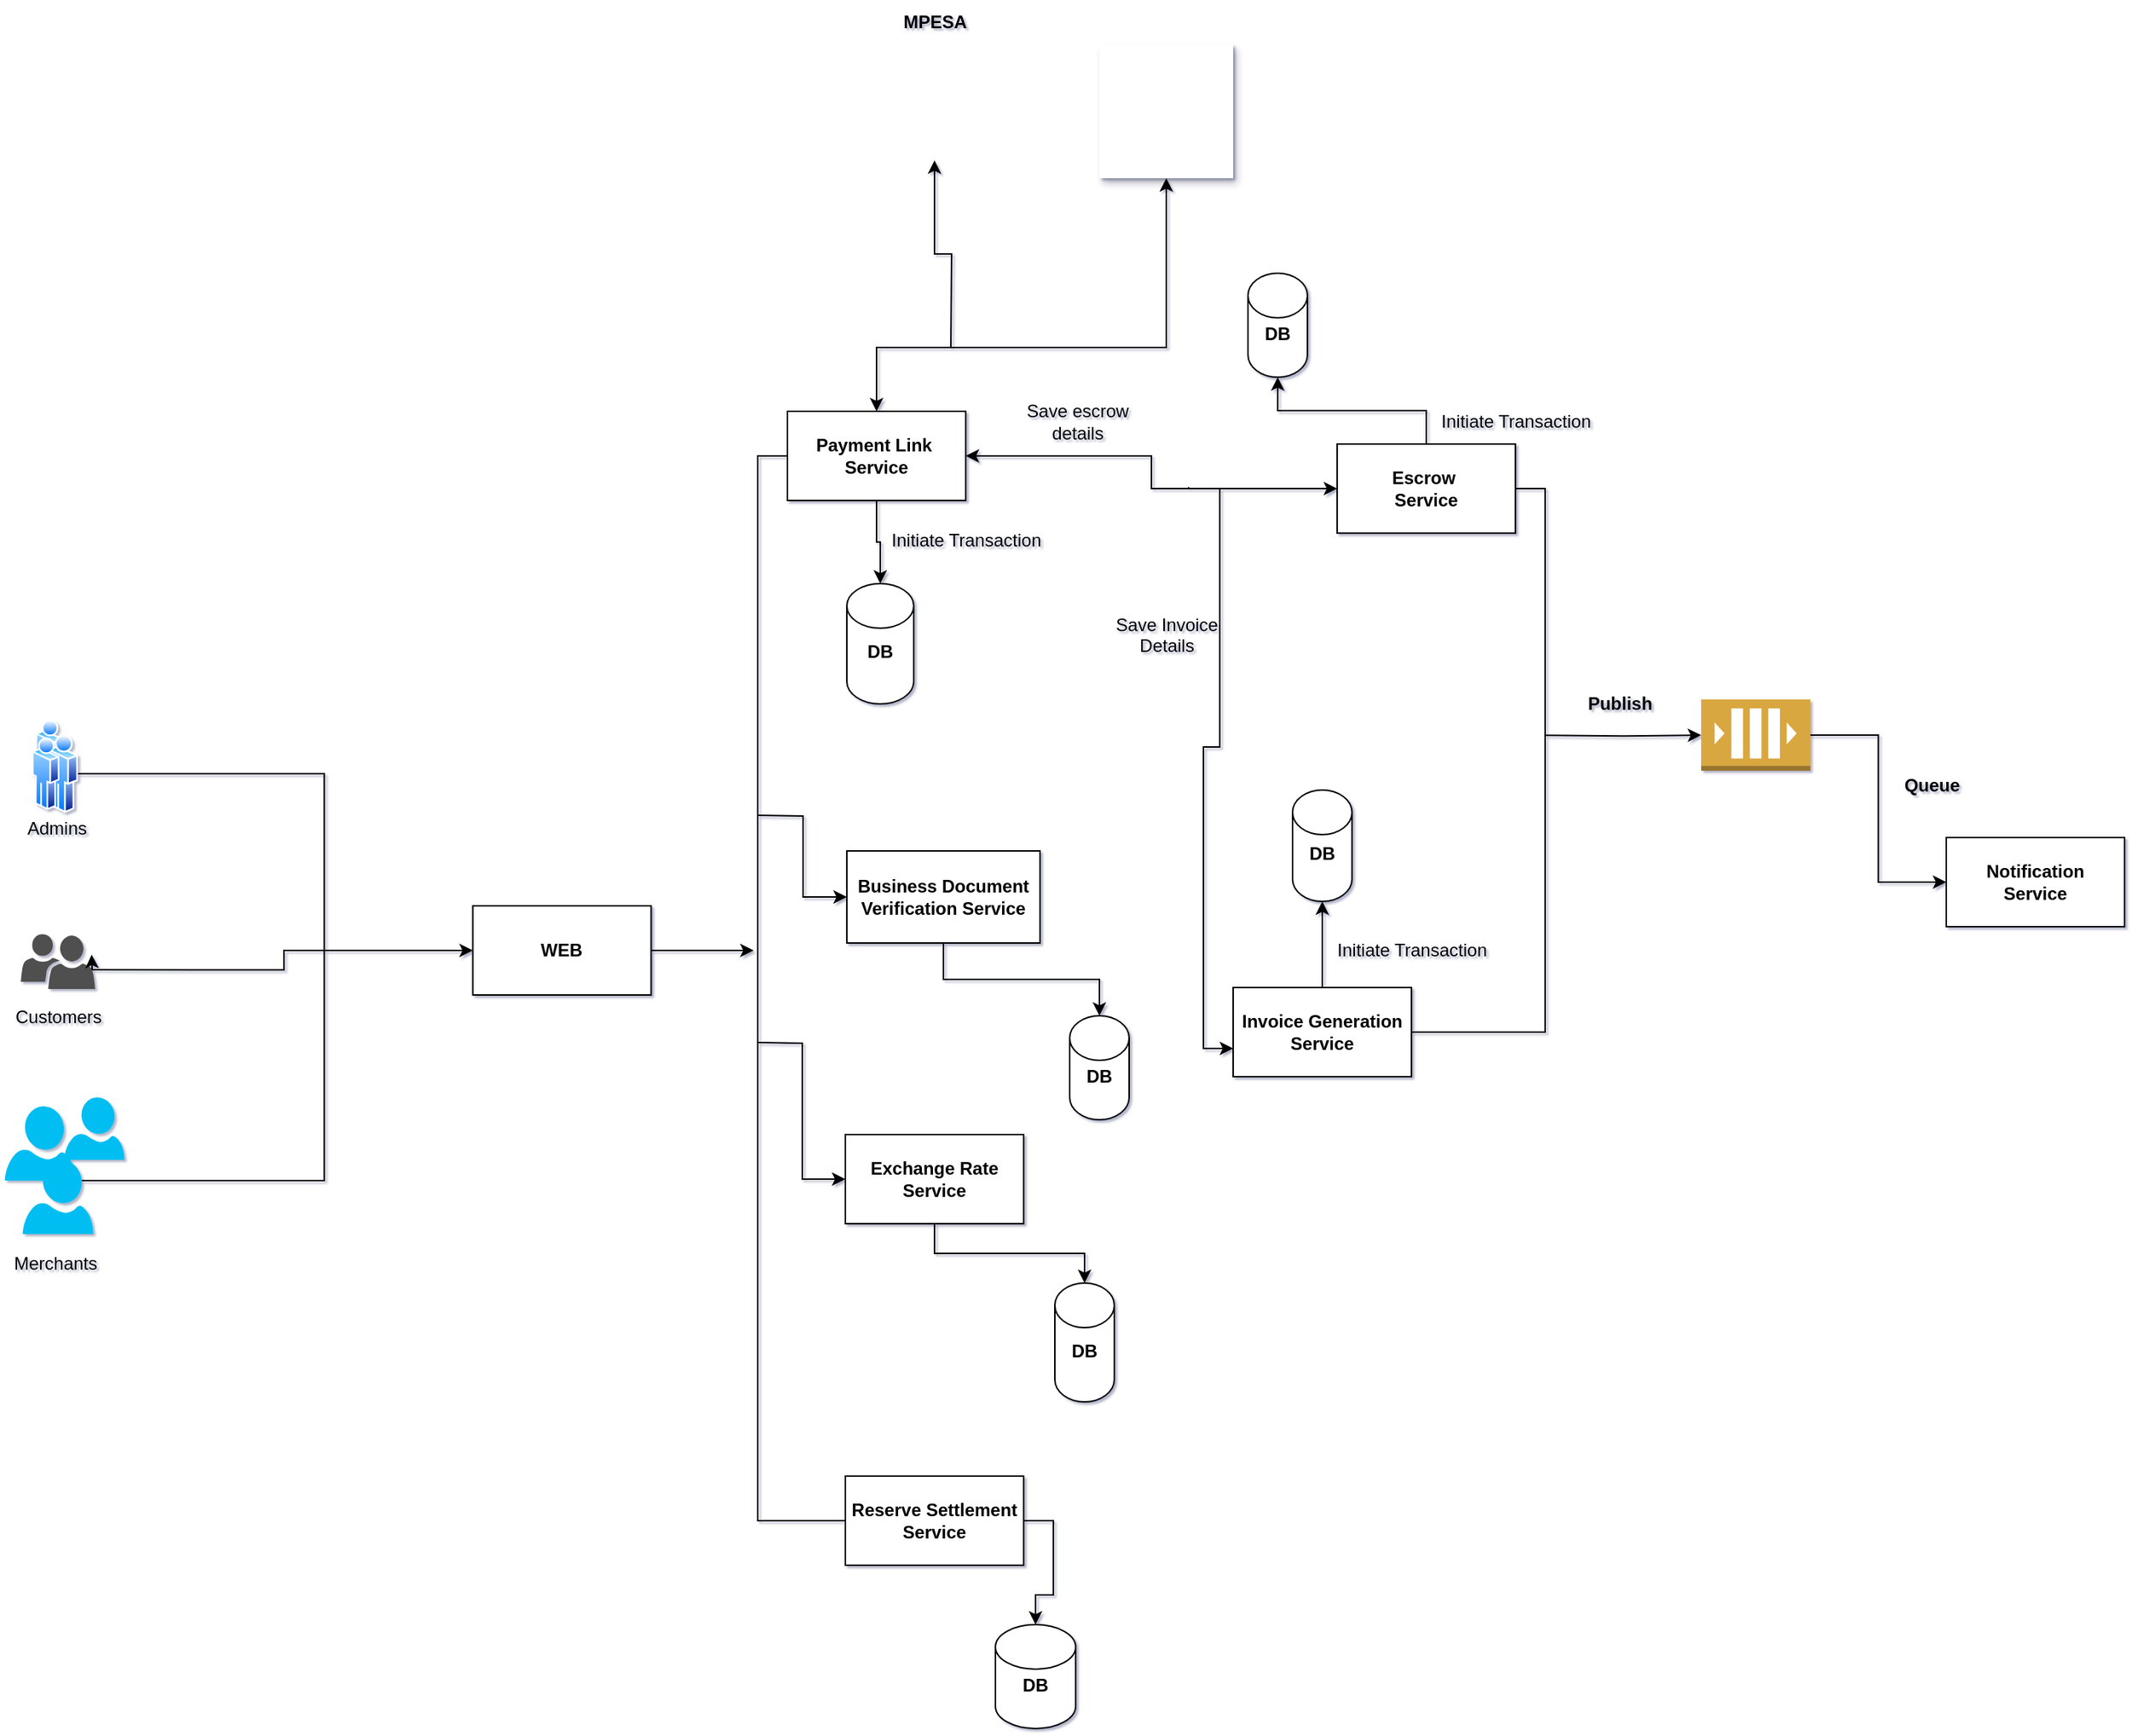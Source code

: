 <mxfile version="24.0.2" type="github">
  <diagram name="Page-1" id="eYNl6oVc8lXeLFPRdGsU">
    <mxGraphModel dx="1122" dy="1853" grid="1" gridSize="10" guides="1" tooltips="1" connect="1" arrows="1" fold="1" page="1" pageScale="1" pageWidth="850" pageHeight="1100" background="none" math="0" shadow="1">
      <root>
        <mxCell id="0" />
        <mxCell id="1" parent="0" />
        <mxCell id="5nQwqd4CATbJl3UrIqld-53" style="edgeStyle=orthogonalEdgeStyle;rounded=0;orthogonalLoop=1;jettySize=auto;html=1;exitX=0;exitY=0.5;exitDx=0;exitDy=0;entryX=0;entryY=0.5;entryDx=0;entryDy=0;" edge="1" parent="1" target="5nQwqd4CATbJl3UrIqld-46">
          <mxGeometry relative="1" as="geometry">
            <mxPoint x="640" y="315" as="sourcePoint" />
          </mxGeometry>
        </mxCell>
        <mxCell id="5nQwqd4CATbJl3UrIqld-34" style="edgeStyle=elbowEdgeStyle;rounded=0;orthogonalLoop=1;jettySize=auto;html=1;exitX=1;exitY=0.5;exitDx=0;exitDy=0;elbow=vertical;entryX=0.84;entryY=0.28;entryDx=0;entryDy=0;entryPerimeter=0;startArrow=none;startFill=0;strokeColor=default;endArrow=none;endFill=0;" edge="1" parent="1" source="5nQwqd4CATbJl3UrIqld-15" target="5nQwqd4CATbJl3UrIqld-20">
          <mxGeometry relative="1" as="geometry">
            <mxPoint x="389.25" y="565" as="targetPoint" />
            <Array as="points">
              <mxPoint x="348.25" y="280" />
            </Array>
          </mxGeometry>
        </mxCell>
        <mxCell id="5nQwqd4CATbJl3UrIqld-12" value="" style="verticalLabelPosition=bottom;html=1;verticalAlign=top;align=center;strokeColor=none;fillColor=#00BEF2;shape=mxgraph.azure.user;" vertex="1" parent="1">
          <mxGeometry x="133.25" y="511" width="47.5" height="50" as="geometry" />
        </mxCell>
        <mxCell id="5nQwqd4CATbJl3UrIqld-14" value="" style="image;aspect=fixed;perimeter=ellipsePerimeter;html=1;align=center;shadow=0;dashed=0;spacingTop=3;image=img/lib/active_directory/user.svg;" vertex="1" parent="1">
          <mxGeometry x="154" y="250" width="18.5" height="50" as="geometry" />
        </mxCell>
        <mxCell id="5nQwqd4CATbJl3UrIqld-15" value="" style="image;aspect=fixed;perimeter=ellipsePerimeter;html=1;align=center;shadow=0;dashed=0;spacingTop=3;image=img/lib/active_directory/user.svg;" vertex="1" parent="1">
          <mxGeometry x="162.5" y="260" width="20" height="54.05" as="geometry" />
        </mxCell>
        <mxCell id="5nQwqd4CATbJl3UrIqld-16" value="" style="image;aspect=fixed;perimeter=ellipsePerimeter;html=1;align=center;shadow=0;dashed=0;spacingTop=3;image=img/lib/active_directory/user.svg;" vertex="1" parent="1">
          <mxGeometry x="151.5" y="262" width="18.5" height="50" as="geometry" />
        </mxCell>
        <mxCell id="5nQwqd4CATbJl3UrIqld-20" value="" style="verticalLabelPosition=bottom;html=1;verticalAlign=top;align=center;strokeColor=none;fillColor=#00BEF2;shape=mxgraph.azure.user;" vertex="1" parent="1">
          <mxGeometry x="145.25" y="547" width="47.5" height="50" as="geometry" />
        </mxCell>
        <mxCell id="5nQwqd4CATbJl3UrIqld-21" value="" style="verticalLabelPosition=bottom;html=1;verticalAlign=top;align=center;strokeColor=none;fillColor=#00BEF2;shape=mxgraph.azure.user;" vertex="1" parent="1">
          <mxGeometry x="173.25" y="505" width="40.5" height="42" as="geometry" />
        </mxCell>
        <mxCell id="5nQwqd4CATbJl3UrIqld-39" style="edgeStyle=orthogonalEdgeStyle;rounded=0;orthogonalLoop=1;jettySize=auto;html=1;exitX=0.96;exitY=0.65;exitDx=0;exitDy=0;exitPerimeter=0;entryX=0;entryY=0.5;entryDx=0;entryDy=0;" edge="1" parent="1" source="5nQwqd4CATbJl3UrIqld-22" target="5nQwqd4CATbJl3UrIqld-38">
          <mxGeometry relative="1" as="geometry" />
        </mxCell>
        <mxCell id="5nQwqd4CATbJl3UrIqld-22" value="" style="sketch=0;pointerEvents=1;shadow=0;dashed=0;html=1;strokeColor=none;labelPosition=center;verticalLabelPosition=bottom;verticalAlign=top;align=center;fillColor=#505050;shape=mxgraph.mscae.intune.user_group" vertex="1" parent="1">
          <mxGeometry x="144" y="395" width="50" height="37" as="geometry" />
        </mxCell>
        <mxCell id="5nQwqd4CATbJl3UrIqld-23" value="Merchants" style="text;html=1;align=center;verticalAlign=middle;resizable=0;points=[];autosize=1;strokeColor=none;fillColor=none;" vertex="1" parent="1">
          <mxGeometry x="130" y="604" width="74" height="26" as="geometry" />
        </mxCell>
        <mxCell id="5nQwqd4CATbJl3UrIqld-24" value="Customers" style="text;html=1;align=center;verticalAlign=middle;resizable=0;points=[];autosize=1;strokeColor=none;fillColor=none;" vertex="1" parent="1">
          <mxGeometry x="131" y="438" width="76" height="26" as="geometry" />
        </mxCell>
        <mxCell id="5nQwqd4CATbJl3UrIqld-25" value="Admins" style="text;html=1;align=center;verticalAlign=middle;resizable=0;points=[];autosize=1;strokeColor=none;fillColor=none;" vertex="1" parent="1">
          <mxGeometry x="139.25" y="311" width="58" height="26" as="geometry" />
        </mxCell>
        <mxCell id="5nQwqd4CATbJl3UrIqld-40" style="edgeStyle=orthogonalEdgeStyle;rounded=0;orthogonalLoop=1;jettySize=auto;html=1;exitX=1;exitY=0.5;exitDx=0;exitDy=0;" edge="1" parent="1" source="5nQwqd4CATbJl3UrIqld-38">
          <mxGeometry relative="1" as="geometry">
            <mxPoint x="637.25" y="406" as="targetPoint" />
          </mxGeometry>
        </mxCell>
        <mxCell id="5nQwqd4CATbJl3UrIqld-38" value="&lt;b&gt;WEB&lt;/b&gt;" style="rounded=0;whiteSpace=wrap;html=1;" vertex="1" parent="1">
          <mxGeometry x="448.25" y="376" width="120" height="60" as="geometry" />
        </mxCell>
        <mxCell id="5nQwqd4CATbJl3UrIqld-52" style="edgeStyle=orthogonalEdgeStyle;rounded=0;orthogonalLoop=1;jettySize=auto;html=1;exitX=0;exitY=0.5;exitDx=0;exitDy=0;entryX=0;entryY=0.5;entryDx=0;entryDy=0;endArrow=none;endFill=0;" edge="1" parent="1" source="5nQwqd4CATbJl3UrIqld-43" target="5nQwqd4CATbJl3UrIqld-47">
          <mxGeometry relative="1" as="geometry" />
        </mxCell>
        <mxCell id="5nQwqd4CATbJl3UrIqld-58" style="edgeStyle=orthogonalEdgeStyle;rounded=0;orthogonalLoop=1;jettySize=auto;html=1;exitX=0.5;exitY=1;exitDx=0;exitDy=0;" edge="1" parent="1" source="5nQwqd4CATbJl3UrIqld-43" target="5nQwqd4CATbJl3UrIqld-59">
          <mxGeometry relative="1" as="geometry">
            <mxPoint x="940" y="160" as="targetPoint" />
          </mxGeometry>
        </mxCell>
        <mxCell id="5nQwqd4CATbJl3UrIqld-86" style="edgeStyle=orthogonalEdgeStyle;rounded=0;orthogonalLoop=1;jettySize=auto;html=1;exitX=1;exitY=0.5;exitDx=0;exitDy=0;entryX=0;entryY=0.5;entryDx=0;entryDy=0;startArrow=classic;startFill=1;" edge="1" parent="1" source="5nQwqd4CATbJl3UrIqld-43" target="5nQwqd4CATbJl3UrIqld-57">
          <mxGeometry relative="1" as="geometry" />
        </mxCell>
        <mxCell id="5nQwqd4CATbJl3UrIqld-43" value="&lt;b&gt;Payment Link&amp;nbsp;&lt;/b&gt;&lt;div&gt;&lt;b&gt;Service&lt;/b&gt;&lt;/div&gt;" style="rounded=0;whiteSpace=wrap;html=1;" vertex="1" parent="1">
          <mxGeometry x="660" y="43" width="120" height="60" as="geometry" />
        </mxCell>
        <mxCell id="5nQwqd4CATbJl3UrIqld-54" style="edgeStyle=orthogonalEdgeStyle;rounded=0;orthogonalLoop=1;jettySize=auto;html=1;exitX=0;exitY=0.5;exitDx=0;exitDy=0;entryX=0;entryY=0.5;entryDx=0;entryDy=0;" edge="1" parent="1" target="5nQwqd4CATbJl3UrIqld-44">
          <mxGeometry relative="1" as="geometry">
            <mxPoint x="640" y="468" as="sourcePoint" />
          </mxGeometry>
        </mxCell>
        <mxCell id="5nQwqd4CATbJl3UrIqld-81" style="edgeStyle=orthogonalEdgeStyle;rounded=0;orthogonalLoop=1;jettySize=auto;html=1;exitX=0.5;exitY=1;exitDx=0;exitDy=0;" edge="1" parent="1" source="5nQwqd4CATbJl3UrIqld-44" target="5nQwqd4CATbJl3UrIqld-82">
          <mxGeometry relative="1" as="geometry">
            <mxPoint x="880" y="470" as="targetPoint" />
          </mxGeometry>
        </mxCell>
        <mxCell id="5nQwqd4CATbJl3UrIqld-44" value="&lt;b&gt;Exchange Rate Service&lt;/b&gt;" style="rounded=0;whiteSpace=wrap;html=1;" vertex="1" parent="1">
          <mxGeometry x="699" y="530" width="120" height="60" as="geometry" />
        </mxCell>
        <mxCell id="5nQwqd4CATbJl3UrIqld-79" style="edgeStyle=orthogonalEdgeStyle;rounded=0;orthogonalLoop=1;jettySize=auto;html=1;exitX=0.5;exitY=1;exitDx=0;exitDy=0;" edge="1" parent="1" source="5nQwqd4CATbJl3UrIqld-46" target="5nQwqd4CATbJl3UrIqld-80">
          <mxGeometry relative="1" as="geometry">
            <mxPoint x="860" y="310" as="targetPoint" />
          </mxGeometry>
        </mxCell>
        <mxCell id="5nQwqd4CATbJl3UrIqld-46" value="&lt;b&gt;Business Document Verification Service&lt;/b&gt;" style="rounded=0;whiteSpace=wrap;html=1;" vertex="1" parent="1">
          <mxGeometry x="700" y="339" width="130" height="62" as="geometry" />
        </mxCell>
        <mxCell id="5nQwqd4CATbJl3UrIqld-98" style="edgeStyle=orthogonalEdgeStyle;rounded=0;orthogonalLoop=1;jettySize=auto;html=1;exitX=1;exitY=0.5;exitDx=0;exitDy=0;" edge="1" parent="1" source="5nQwqd4CATbJl3UrIqld-47" target="5nQwqd4CATbJl3UrIqld-99">
          <mxGeometry relative="1" as="geometry">
            <mxPoint x="840" y="840.0" as="targetPoint" />
          </mxGeometry>
        </mxCell>
        <mxCell id="5nQwqd4CATbJl3UrIqld-47" value="&lt;b&gt;Reserve Settlement&lt;/b&gt;&lt;div&gt;&lt;b&gt;Service&lt;/b&gt;&lt;/div&gt;" style="rounded=0;whiteSpace=wrap;html=1;" vertex="1" parent="1">
          <mxGeometry x="699" y="760" width="120" height="60" as="geometry" />
        </mxCell>
        <mxCell id="5nQwqd4CATbJl3UrIqld-108" style="edgeStyle=orthogonalEdgeStyle;rounded=0;orthogonalLoop=1;jettySize=auto;html=1;exitX=1;exitY=0.5;exitDx=0;exitDy=0;entryX=1;entryY=0.5;entryDx=0;entryDy=0;startArrow=none;startFill=0;endFill=0;anchorPointDirection=1;strokeColor=default;endArrow=none;" edge="1" parent="1" source="5nQwqd4CATbJl3UrIqld-57" target="5nQwqd4CATbJl3UrIqld-87">
          <mxGeometry relative="1" as="geometry" />
        </mxCell>
        <mxCell id="5nQwqd4CATbJl3UrIqld-57" value="&lt;b&gt;Escrow&amp;nbsp;&lt;/b&gt;&lt;div&gt;&lt;b&gt;Service&lt;/b&gt;&lt;/div&gt;" style="rounded=0;whiteSpace=wrap;html=1;" vertex="1" parent="1">
          <mxGeometry x="1030" y="65" width="120" height="60" as="geometry" />
        </mxCell>
        <mxCell id="5nQwqd4CATbJl3UrIqld-59" value="&lt;b&gt;DB&lt;/b&gt;&lt;div&gt;&lt;br&gt;&lt;/div&gt;" style="shape=cylinder3;whiteSpace=wrap;html=1;boundedLbl=1;backgroundOutline=1;size=15;" vertex="1" parent="1">
          <mxGeometry x="700" y="159" width="45" height="81" as="geometry" />
        </mxCell>
        <mxCell id="5nQwqd4CATbJl3UrIqld-61" value="&lt;b&gt;DB&lt;/b&gt;&lt;div&gt;&lt;br&gt;&lt;/div&gt;" style="shape=cylinder3;whiteSpace=wrap;html=1;boundedLbl=1;backgroundOutline=1;size=15;" vertex="1" parent="1">
          <mxGeometry x="970" y="-50" width="40" height="70" as="geometry" />
        </mxCell>
        <mxCell id="5nQwqd4CATbJl3UrIqld-63" value="Initiate Transaction" style="text;html=1;align=center;verticalAlign=middle;resizable=0;points=[];autosize=1;strokeColor=none;fillColor=none;" vertex="1" parent="1">
          <mxGeometry x="720" y="115" width="120" height="30" as="geometry" />
        </mxCell>
        <mxCell id="5nQwqd4CATbJl3UrIqld-65" value="Initiate Transaction" style="text;html=1;align=center;verticalAlign=middle;resizable=0;points=[];autosize=1;strokeColor=none;fillColor=none;" vertex="1" parent="1">
          <mxGeometry x="1090" y="35" width="120" height="30" as="geometry" />
        </mxCell>
        <mxCell id="5nQwqd4CATbJl3UrIqld-66" value="Save escrow&lt;div&gt;details&lt;/div&gt;" style="text;html=1;align=center;verticalAlign=middle;resizable=0;points=[];autosize=1;strokeColor=none;fillColor=none;" vertex="1" parent="1">
          <mxGeometry x="810" y="30" width="90" height="40" as="geometry" />
        </mxCell>
        <mxCell id="5nQwqd4CATbJl3UrIqld-70" style="edgeStyle=orthogonalEdgeStyle;rounded=0;orthogonalLoop=1;jettySize=auto;html=1;exitX=0.5;exitY=0;exitDx=0;exitDy=0;startArrow=classic;startFill=1;flowAnimation=0;" edge="1" parent="1" source="5nQwqd4CATbJl3UrIqld-43" target="5nQwqd4CATbJl3UrIqld-72">
          <mxGeometry relative="1" as="geometry">
            <mxPoint x="910" y="-90" as="targetPoint" />
            <Array as="points">
              <mxPoint x="720" />
            </Array>
          </mxGeometry>
        </mxCell>
        <mxCell id="5nQwqd4CATbJl3UrIqld-72" value="" style="shape=image;html=1;verticalAlign=top;verticalLabelPosition=bottom;labelBackgroundColor=#ffffff;imageAspect=0;aspect=fixed;image=https://cdn3.iconfinder.com/data/icons/payment-method-1/64/_Mastercard-128.png;shadow=1;textShadow=1;imageBackground=default;" vertex="1" parent="1">
          <mxGeometry x="870" y="-204" width="90" height="90" as="geometry" />
        </mxCell>
        <mxCell id="5nQwqd4CATbJl3UrIqld-96" style="edgeStyle=orthogonalEdgeStyle;rounded=0;orthogonalLoop=1;jettySize=auto;html=1;entryX=0.5;entryY=1;entryDx=0;entryDy=0;" edge="1" parent="1" target="5nQwqd4CATbJl3UrIqld-76">
          <mxGeometry relative="1" as="geometry">
            <mxPoint x="770" as="sourcePoint" />
          </mxGeometry>
        </mxCell>
        <mxCell id="5nQwqd4CATbJl3UrIqld-76" value="" style="shape=image;html=1;verticalAlign=top;verticalLabelPosition=bottom;labelBackgroundColor=#ffffff;imageAspect=0;aspect=fixed;image=https://cdn4.iconfinder.com/data/icons/48-bubbles/48/04.Bank-128.png" vertex="1" parent="1">
          <mxGeometry x="720" y="-204" width="78" height="78" as="geometry" />
        </mxCell>
        <mxCell id="5nQwqd4CATbJl3UrIqld-80" value="&lt;b&gt;DB&lt;/b&gt;&lt;div&gt;&lt;br&gt;&lt;/div&gt;" style="shape=cylinder3;whiteSpace=wrap;html=1;boundedLbl=1;backgroundOutline=1;size=15;" vertex="1" parent="1">
          <mxGeometry x="850" y="450" width="40" height="70" as="geometry" />
        </mxCell>
        <mxCell id="5nQwqd4CATbJl3UrIqld-82" value="&lt;b&gt;DB&lt;/b&gt;&lt;div&gt;&lt;br&gt;&lt;/div&gt;" style="shape=cylinder3;whiteSpace=wrap;html=1;boundedLbl=1;backgroundOutline=1;size=15;" vertex="1" parent="1">
          <mxGeometry x="840" y="630" width="40" height="80" as="geometry" />
        </mxCell>
        <mxCell id="5nQwqd4CATbJl3UrIqld-83" value="&lt;b&gt;MPESA&lt;/b&gt;" style="text;html=1;align=center;verticalAlign=middle;resizable=0;points=[];autosize=1;strokeColor=none;fillColor=none;" vertex="1" parent="1">
          <mxGeometry x="724" y="-234" width="70" height="30" as="geometry" />
        </mxCell>
        <mxCell id="5nQwqd4CATbJl3UrIqld-109" style="edgeStyle=orthogonalEdgeStyle;rounded=0;orthogonalLoop=1;jettySize=auto;html=1;exitX=0;exitY=0.5;exitDx=0;exitDy=0;entryX=0;entryY=0.5;entryDx=0;entryDy=0;" edge="1" parent="1">
          <mxGeometry relative="1" as="geometry">
            <mxPoint x="960" y="472" as="targetPoint" />
            <mxPoint x="930" y="94" as="sourcePoint" />
            <Array as="points">
              <mxPoint x="951" y="95" />
              <mxPoint x="951" y="269" />
              <mxPoint x="940" y="269" />
              <mxPoint x="940" y="472" />
            </Array>
          </mxGeometry>
        </mxCell>
        <mxCell id="5nQwqd4CATbJl3UrIqld-87" value="&lt;b&gt;Invoice Generation&lt;/b&gt;&lt;div&gt;&lt;b&gt;Service&lt;/b&gt;&lt;/div&gt;" style="rounded=0;whiteSpace=wrap;html=1;" vertex="1" parent="1">
          <mxGeometry x="960" y="431" width="120" height="60" as="geometry" />
        </mxCell>
        <mxCell id="5nQwqd4CATbJl3UrIqld-91" value="&lt;b&gt;DB&lt;/b&gt;&lt;div&gt;&lt;br&gt;&lt;/div&gt;" style="shape=cylinder3;whiteSpace=wrap;html=1;boundedLbl=1;backgroundOutline=1;size=15;" vertex="1" parent="1">
          <mxGeometry x="1000" y="298" width="40" height="75" as="geometry" />
        </mxCell>
        <mxCell id="5nQwqd4CATbJl3UrIqld-92" value="Save Invoice&lt;div&gt;Details&lt;/div&gt;&lt;div&gt;&lt;br&gt;&lt;/div&gt;" style="text;html=1;align=center;verticalAlign=middle;resizable=0;points=[];autosize=1;strokeColor=none;fillColor=none;" vertex="1" parent="1">
          <mxGeometry x="870" y="171" width="90" height="60" as="geometry" />
        </mxCell>
        <mxCell id="5nQwqd4CATbJl3UrIqld-97" style="edgeStyle=orthogonalEdgeStyle;rounded=0;orthogonalLoop=1;jettySize=auto;html=1;exitX=0.96;exitY=0.65;exitDx=0;exitDy=0;exitPerimeter=0;entryX=0.954;entryY=0.375;entryDx=0;entryDy=0;entryPerimeter=0;" edge="1" parent="1" source="5nQwqd4CATbJl3UrIqld-22" target="5nQwqd4CATbJl3UrIqld-22">
          <mxGeometry relative="1" as="geometry" />
        </mxCell>
        <mxCell id="5nQwqd4CATbJl3UrIqld-99" value="&lt;b&gt;DB&lt;/b&gt;&lt;div&gt;&lt;b&gt;&lt;br&gt;&lt;/b&gt;&lt;/div&gt;" style="shape=cylinder3;whiteSpace=wrap;html=1;boundedLbl=1;backgroundOutline=1;size=15;" vertex="1" parent="1">
          <mxGeometry x="800" y="860" width="54" height="70" as="geometry" />
        </mxCell>
        <mxCell id="5nQwqd4CATbJl3UrIqld-101" value="&lt;b&gt;Notification&lt;/b&gt;&lt;div&gt;&lt;b&gt;Service&lt;/b&gt;&lt;/div&gt;" style="rounded=0;whiteSpace=wrap;html=1;" vertex="1" parent="1">
          <mxGeometry x="1440" y="330" width="120" height="60" as="geometry" />
        </mxCell>
        <mxCell id="5nQwqd4CATbJl3UrIqld-105" style="edgeStyle=orthogonalEdgeStyle;rounded=0;orthogonalLoop=1;jettySize=auto;html=1;exitX=0.5;exitY=0;exitDx=0;exitDy=0;entryX=0.5;entryY=1;entryDx=0;entryDy=0;entryPerimeter=0;" edge="1" parent="1" source="5nQwqd4CATbJl3UrIqld-87" target="5nQwqd4CATbJl3UrIqld-91">
          <mxGeometry relative="1" as="geometry" />
        </mxCell>
        <mxCell id="5nQwqd4CATbJl3UrIqld-106" style="edgeStyle=orthogonalEdgeStyle;rounded=0;orthogonalLoop=1;jettySize=auto;html=1;exitX=0.5;exitY=0;exitDx=0;exitDy=0;entryX=0.5;entryY=1;entryDx=0;entryDy=0;entryPerimeter=0;" edge="1" parent="1" source="5nQwqd4CATbJl3UrIqld-57" target="5nQwqd4CATbJl3UrIqld-61">
          <mxGeometry relative="1" as="geometry" />
        </mxCell>
        <mxCell id="5nQwqd4CATbJl3UrIqld-107" value="Initiate Transaction" style="text;html=1;align=center;verticalAlign=middle;resizable=0;points=[];autosize=1;strokeColor=none;fillColor=none;" vertex="1" parent="1">
          <mxGeometry x="1020" y="391" width="120" height="30" as="geometry" />
        </mxCell>
        <mxCell id="5nQwqd4CATbJl3UrIqld-111" style="edgeStyle=orthogonalEdgeStyle;rounded=0;orthogonalLoop=1;jettySize=auto;html=1;exitX=0;exitY=0.5;exitDx=0;exitDy=0;exitPerimeter=0;entryX=0;entryY=0.5;entryDx=0;entryDy=0;entryPerimeter=0;" edge="1" parent="1" target="5nQwqd4CATbJl3UrIqld-110">
          <mxGeometry relative="1" as="geometry">
            <mxPoint x="1170" y="261.118" as="sourcePoint" />
          </mxGeometry>
        </mxCell>
        <mxCell id="5nQwqd4CATbJl3UrIqld-113" style="edgeStyle=orthogonalEdgeStyle;rounded=0;orthogonalLoop=1;jettySize=auto;html=1;exitX=1;exitY=0.5;exitDx=0;exitDy=0;exitPerimeter=0;entryX=0;entryY=0.5;entryDx=0;entryDy=0;" edge="1" parent="1" source="5nQwqd4CATbJl3UrIqld-110" target="5nQwqd4CATbJl3UrIqld-101">
          <mxGeometry relative="1" as="geometry" />
        </mxCell>
        <mxCell id="5nQwqd4CATbJl3UrIqld-110" value="" style="outlineConnect=0;dashed=0;verticalLabelPosition=bottom;verticalAlign=top;align=center;html=1;shape=mxgraph.aws3.queue;fillColor=#D9A741;gradientColor=none;" vertex="1" parent="1">
          <mxGeometry x="1275" y="237" width="73.5" height="48" as="geometry" />
        </mxCell>
        <mxCell id="5nQwqd4CATbJl3UrIqld-112" value="&lt;b&gt;Publish&lt;/b&gt;" style="text;html=1;align=center;verticalAlign=middle;resizable=0;points=[];autosize=1;strokeColor=none;fillColor=none;" vertex="1" parent="1">
          <mxGeometry x="1185" y="225" width="70" height="30" as="geometry" />
        </mxCell>
        <mxCell id="5nQwqd4CATbJl3UrIqld-114" value="&lt;b&gt;Queue&lt;/b&gt;" style="text;html=1;align=center;verticalAlign=middle;resizable=0;points=[];autosize=1;strokeColor=none;fillColor=none;" vertex="1" parent="1">
          <mxGeometry x="1400" y="280" width="60" height="30" as="geometry" />
        </mxCell>
      </root>
    </mxGraphModel>
  </diagram>
</mxfile>
